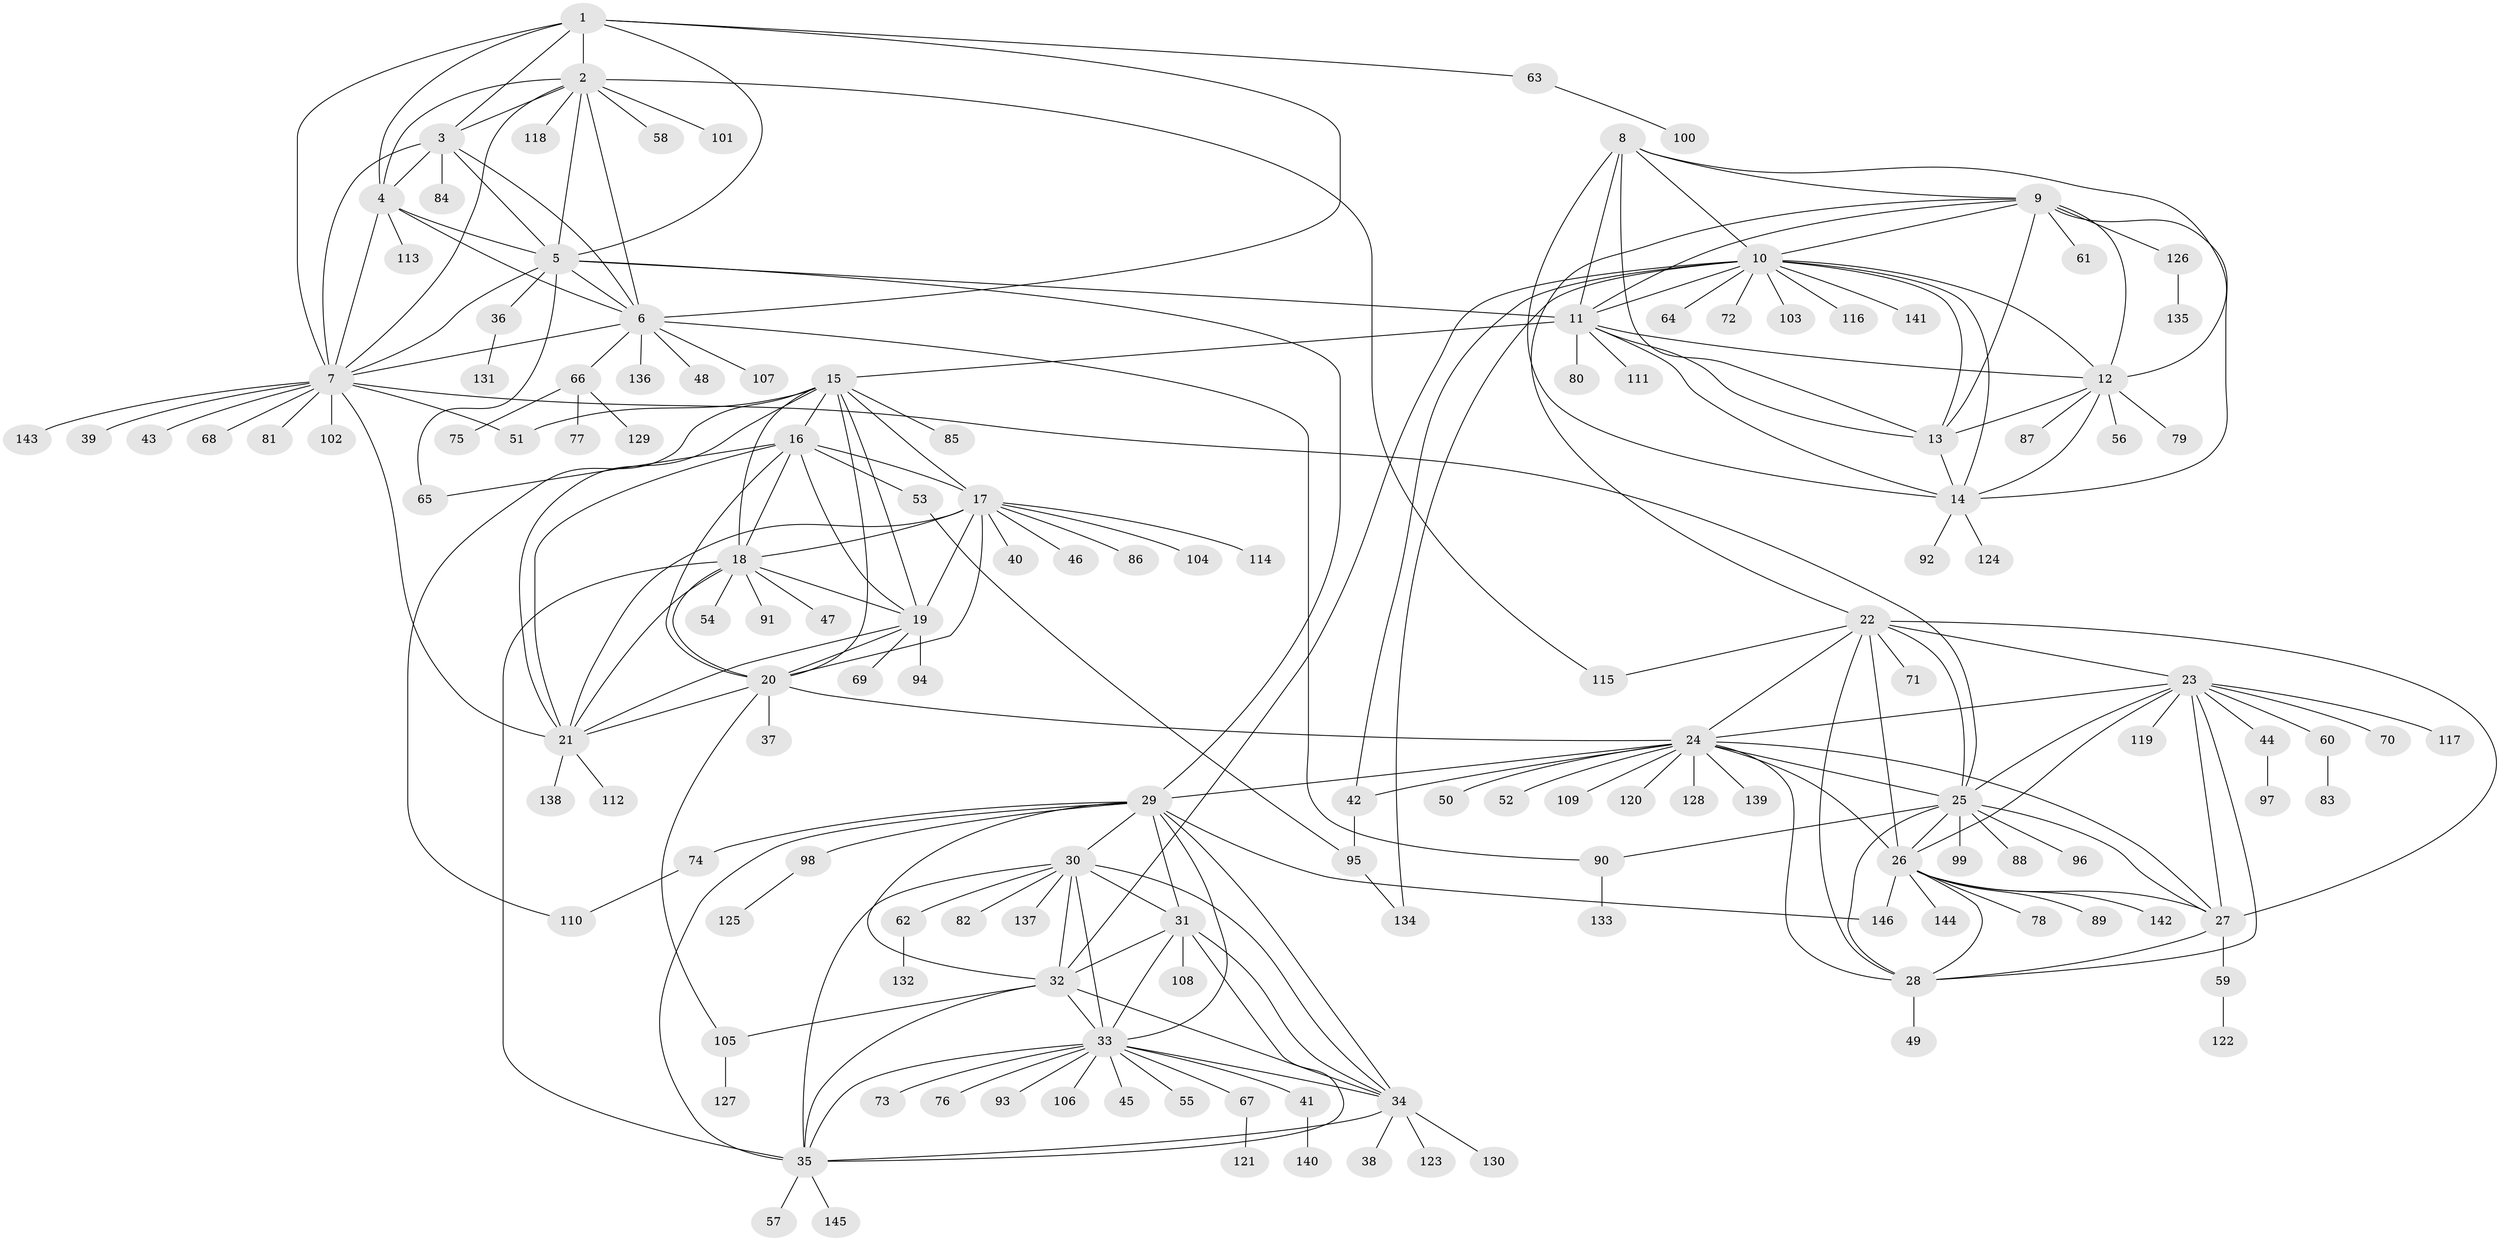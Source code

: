 // Generated by graph-tools (version 1.1) at 2025/37/03/09/25 02:37:18]
// undirected, 146 vertices, 236 edges
graph export_dot {
graph [start="1"]
  node [color=gray90,style=filled];
  1;
  2;
  3;
  4;
  5;
  6;
  7;
  8;
  9;
  10;
  11;
  12;
  13;
  14;
  15;
  16;
  17;
  18;
  19;
  20;
  21;
  22;
  23;
  24;
  25;
  26;
  27;
  28;
  29;
  30;
  31;
  32;
  33;
  34;
  35;
  36;
  37;
  38;
  39;
  40;
  41;
  42;
  43;
  44;
  45;
  46;
  47;
  48;
  49;
  50;
  51;
  52;
  53;
  54;
  55;
  56;
  57;
  58;
  59;
  60;
  61;
  62;
  63;
  64;
  65;
  66;
  67;
  68;
  69;
  70;
  71;
  72;
  73;
  74;
  75;
  76;
  77;
  78;
  79;
  80;
  81;
  82;
  83;
  84;
  85;
  86;
  87;
  88;
  89;
  90;
  91;
  92;
  93;
  94;
  95;
  96;
  97;
  98;
  99;
  100;
  101;
  102;
  103;
  104;
  105;
  106;
  107;
  108;
  109;
  110;
  111;
  112;
  113;
  114;
  115;
  116;
  117;
  118;
  119;
  120;
  121;
  122;
  123;
  124;
  125;
  126;
  127;
  128;
  129;
  130;
  131;
  132;
  133;
  134;
  135;
  136;
  137;
  138;
  139;
  140;
  141;
  142;
  143;
  144;
  145;
  146;
  1 -- 2;
  1 -- 3;
  1 -- 4;
  1 -- 5;
  1 -- 6;
  1 -- 7;
  1 -- 63;
  2 -- 3;
  2 -- 4;
  2 -- 5;
  2 -- 6;
  2 -- 7;
  2 -- 58;
  2 -- 101;
  2 -- 115;
  2 -- 118;
  3 -- 4;
  3 -- 5;
  3 -- 6;
  3 -- 7;
  3 -- 84;
  4 -- 5;
  4 -- 6;
  4 -- 7;
  4 -- 113;
  5 -- 6;
  5 -- 7;
  5 -- 11;
  5 -- 29;
  5 -- 36;
  5 -- 65;
  6 -- 7;
  6 -- 48;
  6 -- 66;
  6 -- 90;
  6 -- 107;
  6 -- 136;
  7 -- 21;
  7 -- 25;
  7 -- 39;
  7 -- 43;
  7 -- 51;
  7 -- 68;
  7 -- 81;
  7 -- 102;
  7 -- 143;
  8 -- 9;
  8 -- 10;
  8 -- 11;
  8 -- 12;
  8 -- 13;
  8 -- 14;
  9 -- 10;
  9 -- 11;
  9 -- 12;
  9 -- 13;
  9 -- 14;
  9 -- 22;
  9 -- 61;
  9 -- 126;
  10 -- 11;
  10 -- 12;
  10 -- 13;
  10 -- 14;
  10 -- 32;
  10 -- 42;
  10 -- 64;
  10 -- 72;
  10 -- 103;
  10 -- 116;
  10 -- 134;
  10 -- 141;
  11 -- 12;
  11 -- 13;
  11 -- 14;
  11 -- 15;
  11 -- 80;
  11 -- 111;
  12 -- 13;
  12 -- 14;
  12 -- 56;
  12 -- 79;
  12 -- 87;
  13 -- 14;
  14 -- 92;
  14 -- 124;
  15 -- 16;
  15 -- 17;
  15 -- 18;
  15 -- 19;
  15 -- 20;
  15 -- 21;
  15 -- 51;
  15 -- 85;
  15 -- 110;
  16 -- 17;
  16 -- 18;
  16 -- 19;
  16 -- 20;
  16 -- 21;
  16 -- 53;
  16 -- 65;
  17 -- 18;
  17 -- 19;
  17 -- 20;
  17 -- 21;
  17 -- 40;
  17 -- 46;
  17 -- 86;
  17 -- 104;
  17 -- 114;
  18 -- 19;
  18 -- 20;
  18 -- 21;
  18 -- 35;
  18 -- 47;
  18 -- 54;
  18 -- 91;
  19 -- 20;
  19 -- 21;
  19 -- 69;
  19 -- 94;
  20 -- 21;
  20 -- 24;
  20 -- 37;
  20 -- 105;
  21 -- 112;
  21 -- 138;
  22 -- 23;
  22 -- 24;
  22 -- 25;
  22 -- 26;
  22 -- 27;
  22 -- 28;
  22 -- 71;
  22 -- 115;
  23 -- 24;
  23 -- 25;
  23 -- 26;
  23 -- 27;
  23 -- 28;
  23 -- 44;
  23 -- 60;
  23 -- 70;
  23 -- 117;
  23 -- 119;
  24 -- 25;
  24 -- 26;
  24 -- 27;
  24 -- 28;
  24 -- 29;
  24 -- 42;
  24 -- 50;
  24 -- 52;
  24 -- 109;
  24 -- 120;
  24 -- 128;
  24 -- 139;
  25 -- 26;
  25 -- 27;
  25 -- 28;
  25 -- 88;
  25 -- 90;
  25 -- 96;
  25 -- 99;
  26 -- 27;
  26 -- 28;
  26 -- 78;
  26 -- 89;
  26 -- 142;
  26 -- 144;
  26 -- 146;
  27 -- 28;
  27 -- 59;
  28 -- 49;
  29 -- 30;
  29 -- 31;
  29 -- 32;
  29 -- 33;
  29 -- 34;
  29 -- 35;
  29 -- 74;
  29 -- 98;
  29 -- 146;
  30 -- 31;
  30 -- 32;
  30 -- 33;
  30 -- 34;
  30 -- 35;
  30 -- 62;
  30 -- 82;
  30 -- 137;
  31 -- 32;
  31 -- 33;
  31 -- 34;
  31 -- 35;
  31 -- 108;
  32 -- 33;
  32 -- 34;
  32 -- 35;
  32 -- 105;
  33 -- 34;
  33 -- 35;
  33 -- 41;
  33 -- 45;
  33 -- 55;
  33 -- 67;
  33 -- 73;
  33 -- 76;
  33 -- 93;
  33 -- 106;
  34 -- 35;
  34 -- 38;
  34 -- 123;
  34 -- 130;
  35 -- 57;
  35 -- 145;
  36 -- 131;
  41 -- 140;
  42 -- 95;
  44 -- 97;
  53 -- 95;
  59 -- 122;
  60 -- 83;
  62 -- 132;
  63 -- 100;
  66 -- 75;
  66 -- 77;
  66 -- 129;
  67 -- 121;
  74 -- 110;
  90 -- 133;
  95 -- 134;
  98 -- 125;
  105 -- 127;
  126 -- 135;
}
